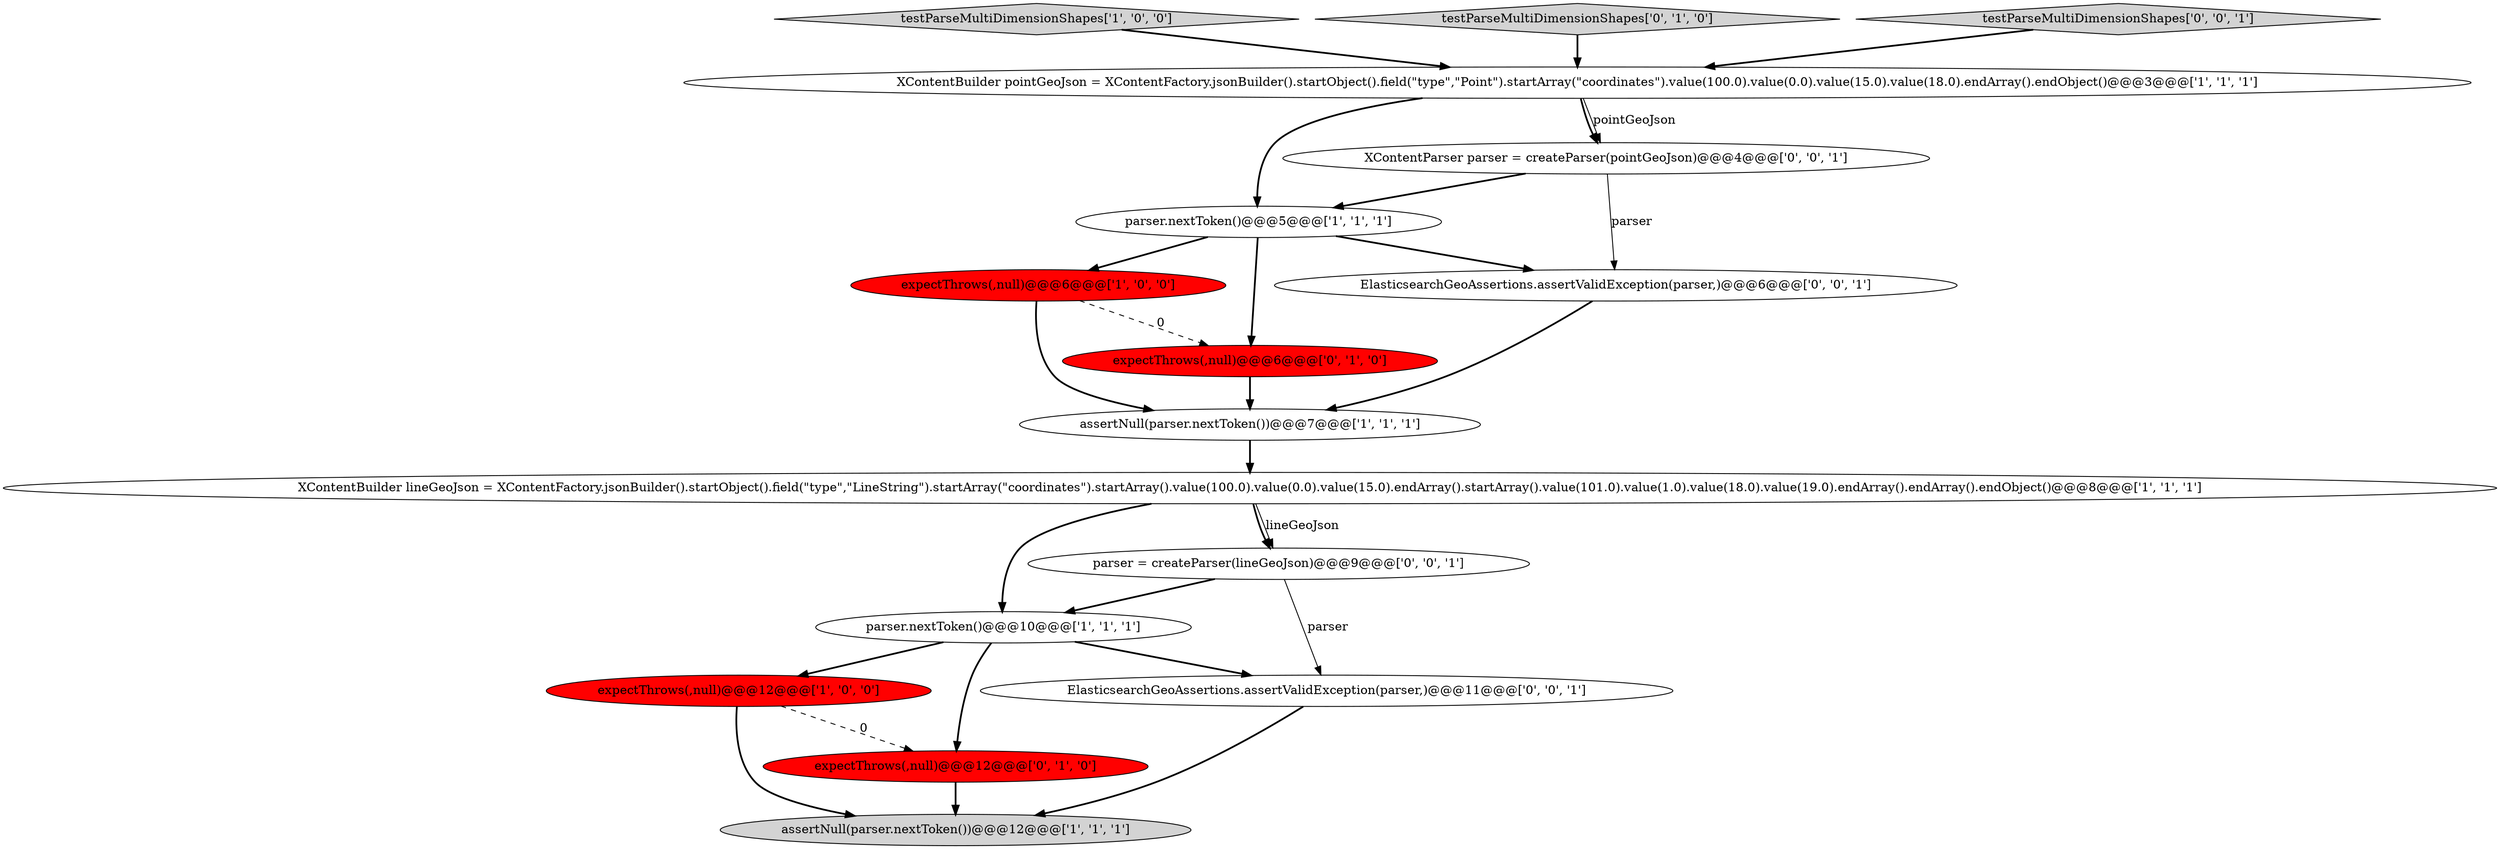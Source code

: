 digraph {
2 [style = filled, label = "assertNull(parser.nextToken())@@@12@@@['1', '1', '1']", fillcolor = lightgray, shape = ellipse image = "AAA0AAABBB1BBB"];
4 [style = filled, label = "testParseMultiDimensionShapes['1', '0', '0']", fillcolor = lightgray, shape = diamond image = "AAA0AAABBB1BBB"];
5 [style = filled, label = "parser.nextToken()@@@5@@@['1', '1', '1']", fillcolor = white, shape = ellipse image = "AAA0AAABBB1BBB"];
10 [style = filled, label = "expectThrows(,null)@@@6@@@['0', '1', '0']", fillcolor = red, shape = ellipse image = "AAA1AAABBB2BBB"];
9 [style = filled, label = "expectThrows(,null)@@@12@@@['0', '1', '0']", fillcolor = red, shape = ellipse image = "AAA1AAABBB2BBB"];
11 [style = filled, label = "testParseMultiDimensionShapes['0', '1', '0']", fillcolor = lightgray, shape = diamond image = "AAA0AAABBB2BBB"];
14 [style = filled, label = "ElasticsearchGeoAssertions.assertValidException(parser,)@@@11@@@['0', '0', '1']", fillcolor = white, shape = ellipse image = "AAA0AAABBB3BBB"];
3 [style = filled, label = "parser.nextToken()@@@10@@@['1', '1', '1']", fillcolor = white, shape = ellipse image = "AAA0AAABBB1BBB"];
12 [style = filled, label = "XContentParser parser = createParser(pointGeoJson)@@@4@@@['0', '0', '1']", fillcolor = white, shape = ellipse image = "AAA0AAABBB3BBB"];
16 [style = filled, label = "parser = createParser(lineGeoJson)@@@9@@@['0', '0', '1']", fillcolor = white, shape = ellipse image = "AAA0AAABBB3BBB"];
1 [style = filled, label = "XContentBuilder lineGeoJson = XContentFactory.jsonBuilder().startObject().field(\"type\",\"LineString\").startArray(\"coordinates\").startArray().value(100.0).value(0.0).value(15.0).endArray().startArray().value(101.0).value(1.0).value(18.0).value(19.0).endArray().endArray().endObject()@@@8@@@['1', '1', '1']", fillcolor = white, shape = ellipse image = "AAA0AAABBB1BBB"];
0 [style = filled, label = "expectThrows(,null)@@@12@@@['1', '0', '0']", fillcolor = red, shape = ellipse image = "AAA1AAABBB1BBB"];
13 [style = filled, label = "ElasticsearchGeoAssertions.assertValidException(parser,)@@@6@@@['0', '0', '1']", fillcolor = white, shape = ellipse image = "AAA0AAABBB3BBB"];
15 [style = filled, label = "testParseMultiDimensionShapes['0', '0', '1']", fillcolor = lightgray, shape = diamond image = "AAA0AAABBB3BBB"];
8 [style = filled, label = "XContentBuilder pointGeoJson = XContentFactory.jsonBuilder().startObject().field(\"type\",\"Point\").startArray(\"coordinates\").value(100.0).value(0.0).value(15.0).value(18.0).endArray().endObject()@@@3@@@['1', '1', '1']", fillcolor = white, shape = ellipse image = "AAA0AAABBB1BBB"];
7 [style = filled, label = "assertNull(parser.nextToken())@@@7@@@['1', '1', '1']", fillcolor = white, shape = ellipse image = "AAA0AAABBB1BBB"];
6 [style = filled, label = "expectThrows(,null)@@@6@@@['1', '0', '0']", fillcolor = red, shape = ellipse image = "AAA1AAABBB1BBB"];
16->3 [style = bold, label=""];
5->10 [style = bold, label=""];
7->1 [style = bold, label=""];
12->5 [style = bold, label=""];
9->2 [style = bold, label=""];
3->14 [style = bold, label=""];
0->2 [style = bold, label=""];
1->3 [style = bold, label=""];
8->12 [style = solid, label="pointGeoJson"];
1->16 [style = solid, label="lineGeoJson"];
16->14 [style = solid, label="parser"];
10->7 [style = bold, label=""];
3->0 [style = bold, label=""];
6->10 [style = dashed, label="0"];
3->9 [style = bold, label=""];
5->6 [style = bold, label=""];
8->5 [style = bold, label=""];
1->16 [style = bold, label=""];
13->7 [style = bold, label=""];
5->13 [style = bold, label=""];
12->13 [style = solid, label="parser"];
4->8 [style = bold, label=""];
11->8 [style = bold, label=""];
14->2 [style = bold, label=""];
0->9 [style = dashed, label="0"];
6->7 [style = bold, label=""];
15->8 [style = bold, label=""];
8->12 [style = bold, label=""];
}
